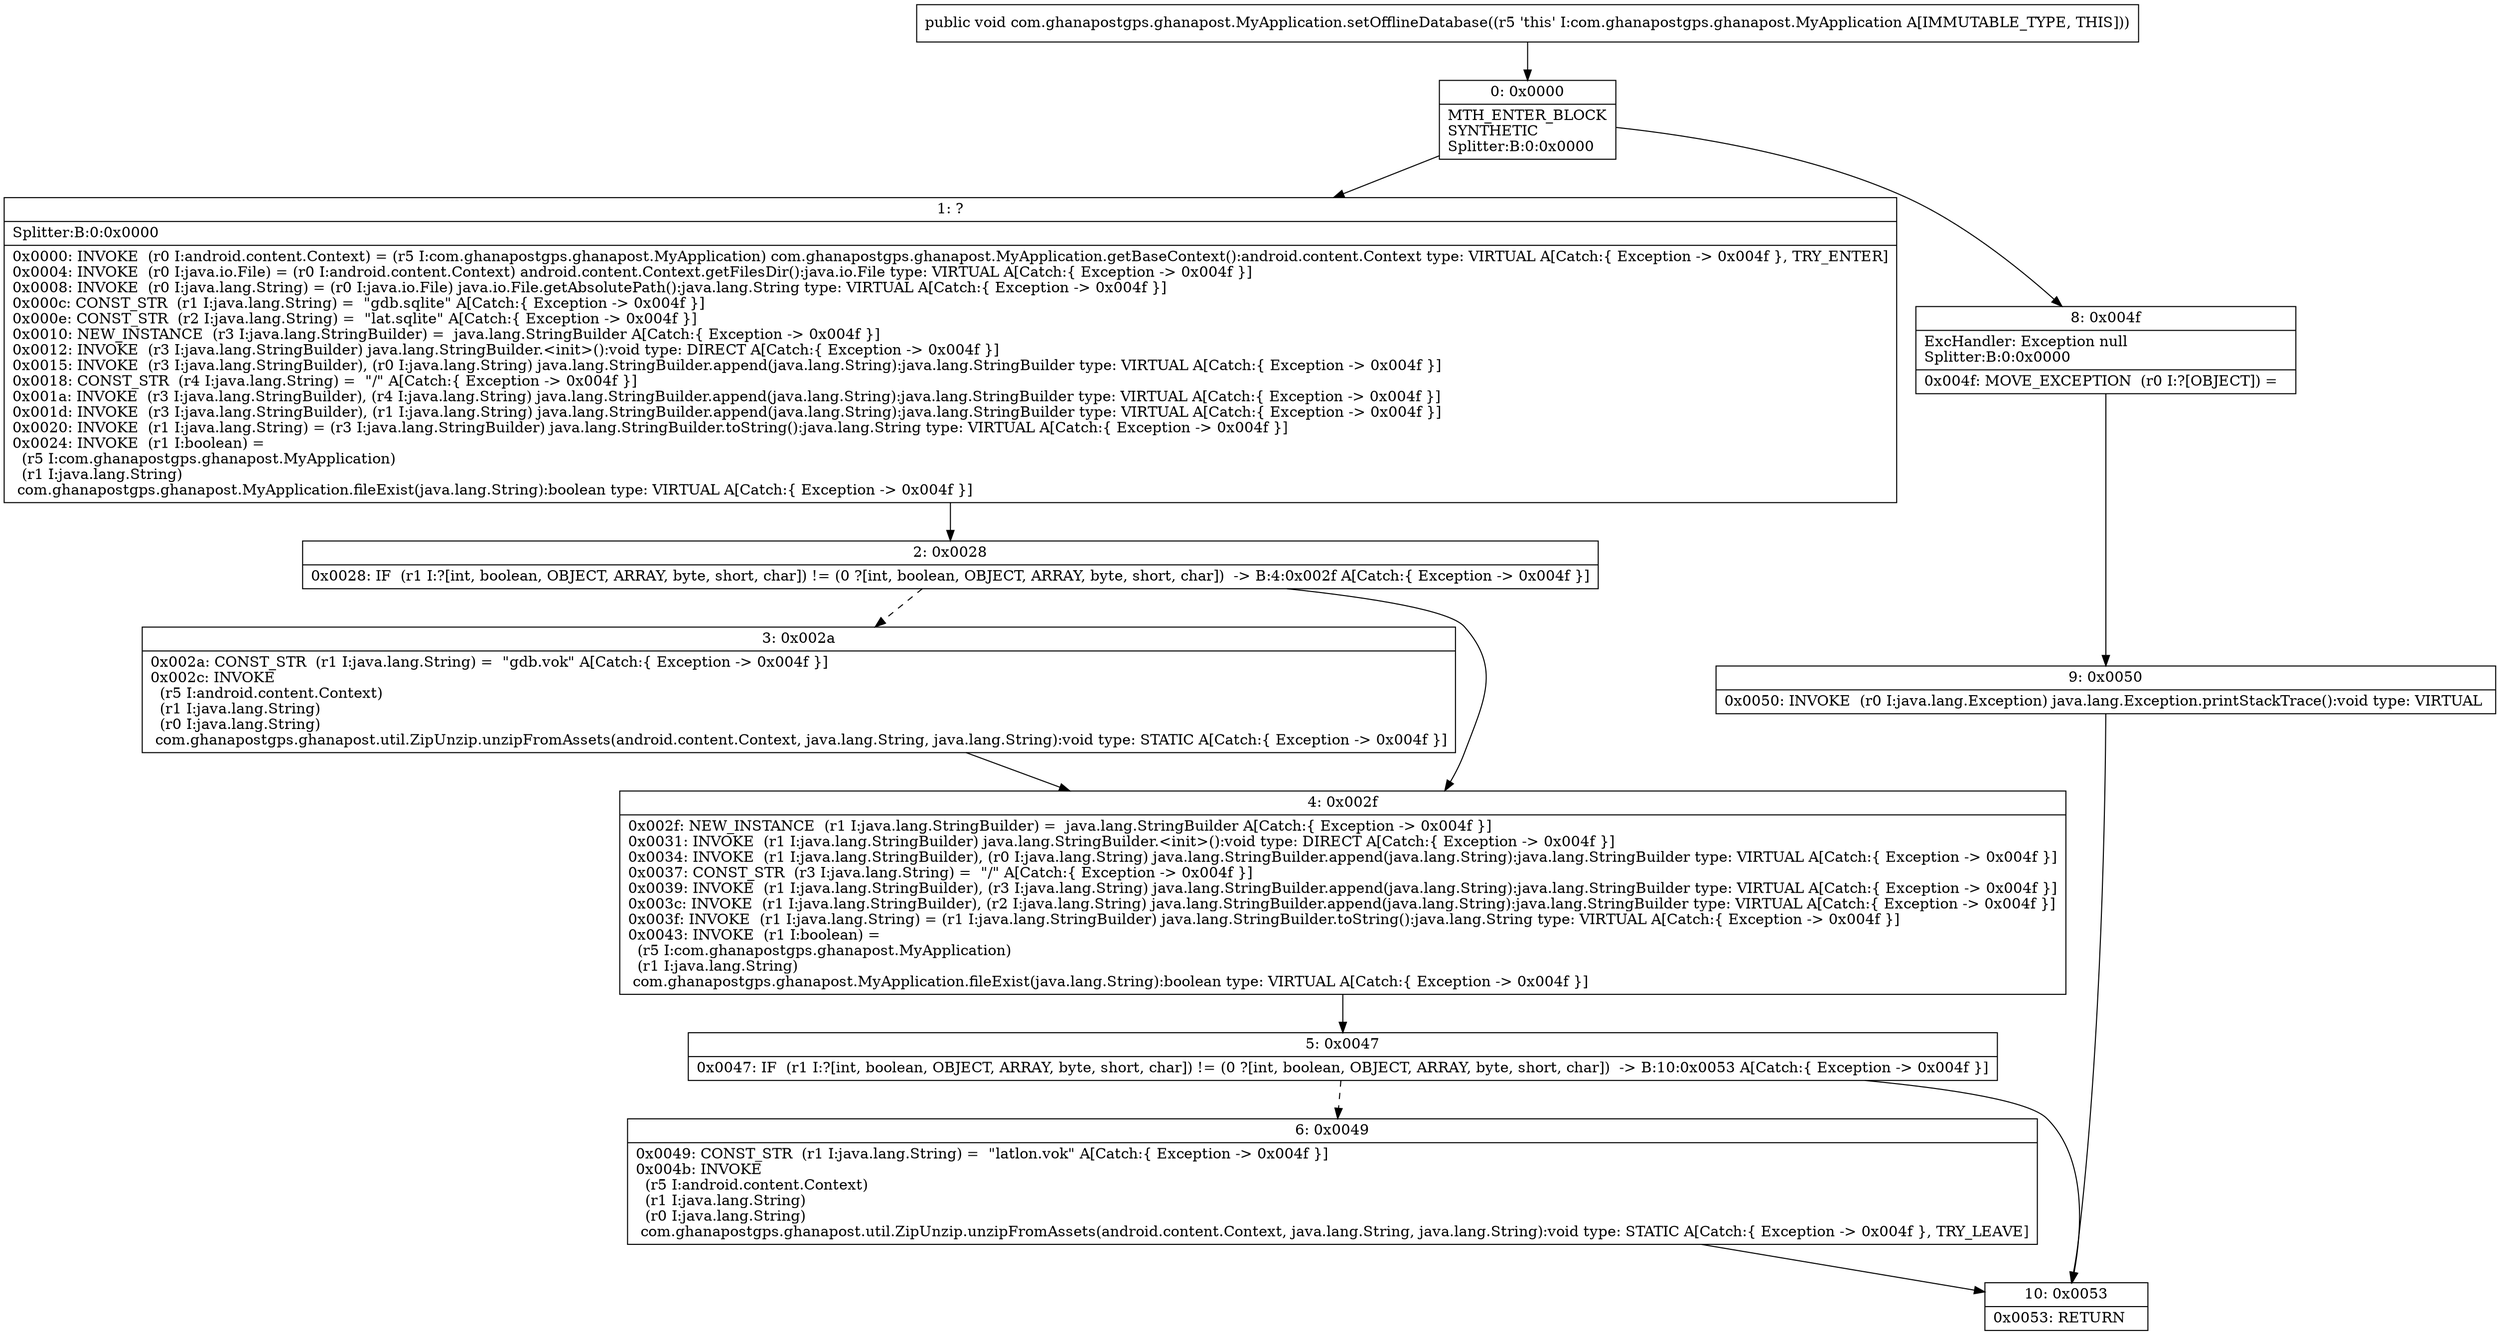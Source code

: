 digraph "CFG forcom.ghanapostgps.ghanapost.MyApplication.setOfflineDatabase()V" {
Node_0 [shape=record,label="{0\:\ 0x0000|MTH_ENTER_BLOCK\lSYNTHETIC\lSplitter:B:0:0x0000\l}"];
Node_1 [shape=record,label="{1\:\ ?|Splitter:B:0:0x0000\l|0x0000: INVOKE  (r0 I:android.content.Context) = (r5 I:com.ghanapostgps.ghanapost.MyApplication) com.ghanapostgps.ghanapost.MyApplication.getBaseContext():android.content.Context type: VIRTUAL A[Catch:\{ Exception \-\> 0x004f \}, TRY_ENTER]\l0x0004: INVOKE  (r0 I:java.io.File) = (r0 I:android.content.Context) android.content.Context.getFilesDir():java.io.File type: VIRTUAL A[Catch:\{ Exception \-\> 0x004f \}]\l0x0008: INVOKE  (r0 I:java.lang.String) = (r0 I:java.io.File) java.io.File.getAbsolutePath():java.lang.String type: VIRTUAL A[Catch:\{ Exception \-\> 0x004f \}]\l0x000c: CONST_STR  (r1 I:java.lang.String) =  \"gdb.sqlite\" A[Catch:\{ Exception \-\> 0x004f \}]\l0x000e: CONST_STR  (r2 I:java.lang.String) =  \"lat.sqlite\" A[Catch:\{ Exception \-\> 0x004f \}]\l0x0010: NEW_INSTANCE  (r3 I:java.lang.StringBuilder) =  java.lang.StringBuilder A[Catch:\{ Exception \-\> 0x004f \}]\l0x0012: INVOKE  (r3 I:java.lang.StringBuilder) java.lang.StringBuilder.\<init\>():void type: DIRECT A[Catch:\{ Exception \-\> 0x004f \}]\l0x0015: INVOKE  (r3 I:java.lang.StringBuilder), (r0 I:java.lang.String) java.lang.StringBuilder.append(java.lang.String):java.lang.StringBuilder type: VIRTUAL A[Catch:\{ Exception \-\> 0x004f \}]\l0x0018: CONST_STR  (r4 I:java.lang.String) =  \"\/\" A[Catch:\{ Exception \-\> 0x004f \}]\l0x001a: INVOKE  (r3 I:java.lang.StringBuilder), (r4 I:java.lang.String) java.lang.StringBuilder.append(java.lang.String):java.lang.StringBuilder type: VIRTUAL A[Catch:\{ Exception \-\> 0x004f \}]\l0x001d: INVOKE  (r3 I:java.lang.StringBuilder), (r1 I:java.lang.String) java.lang.StringBuilder.append(java.lang.String):java.lang.StringBuilder type: VIRTUAL A[Catch:\{ Exception \-\> 0x004f \}]\l0x0020: INVOKE  (r1 I:java.lang.String) = (r3 I:java.lang.StringBuilder) java.lang.StringBuilder.toString():java.lang.String type: VIRTUAL A[Catch:\{ Exception \-\> 0x004f \}]\l0x0024: INVOKE  (r1 I:boolean) = \l  (r5 I:com.ghanapostgps.ghanapost.MyApplication)\l  (r1 I:java.lang.String)\l com.ghanapostgps.ghanapost.MyApplication.fileExist(java.lang.String):boolean type: VIRTUAL A[Catch:\{ Exception \-\> 0x004f \}]\l}"];
Node_2 [shape=record,label="{2\:\ 0x0028|0x0028: IF  (r1 I:?[int, boolean, OBJECT, ARRAY, byte, short, char]) != (0 ?[int, boolean, OBJECT, ARRAY, byte, short, char])  \-\> B:4:0x002f A[Catch:\{ Exception \-\> 0x004f \}]\l}"];
Node_3 [shape=record,label="{3\:\ 0x002a|0x002a: CONST_STR  (r1 I:java.lang.String) =  \"gdb.vok\" A[Catch:\{ Exception \-\> 0x004f \}]\l0x002c: INVOKE  \l  (r5 I:android.content.Context)\l  (r1 I:java.lang.String)\l  (r0 I:java.lang.String)\l com.ghanapostgps.ghanapost.util.ZipUnzip.unzipFromAssets(android.content.Context, java.lang.String, java.lang.String):void type: STATIC A[Catch:\{ Exception \-\> 0x004f \}]\l}"];
Node_4 [shape=record,label="{4\:\ 0x002f|0x002f: NEW_INSTANCE  (r1 I:java.lang.StringBuilder) =  java.lang.StringBuilder A[Catch:\{ Exception \-\> 0x004f \}]\l0x0031: INVOKE  (r1 I:java.lang.StringBuilder) java.lang.StringBuilder.\<init\>():void type: DIRECT A[Catch:\{ Exception \-\> 0x004f \}]\l0x0034: INVOKE  (r1 I:java.lang.StringBuilder), (r0 I:java.lang.String) java.lang.StringBuilder.append(java.lang.String):java.lang.StringBuilder type: VIRTUAL A[Catch:\{ Exception \-\> 0x004f \}]\l0x0037: CONST_STR  (r3 I:java.lang.String) =  \"\/\" A[Catch:\{ Exception \-\> 0x004f \}]\l0x0039: INVOKE  (r1 I:java.lang.StringBuilder), (r3 I:java.lang.String) java.lang.StringBuilder.append(java.lang.String):java.lang.StringBuilder type: VIRTUAL A[Catch:\{ Exception \-\> 0x004f \}]\l0x003c: INVOKE  (r1 I:java.lang.StringBuilder), (r2 I:java.lang.String) java.lang.StringBuilder.append(java.lang.String):java.lang.StringBuilder type: VIRTUAL A[Catch:\{ Exception \-\> 0x004f \}]\l0x003f: INVOKE  (r1 I:java.lang.String) = (r1 I:java.lang.StringBuilder) java.lang.StringBuilder.toString():java.lang.String type: VIRTUAL A[Catch:\{ Exception \-\> 0x004f \}]\l0x0043: INVOKE  (r1 I:boolean) = \l  (r5 I:com.ghanapostgps.ghanapost.MyApplication)\l  (r1 I:java.lang.String)\l com.ghanapostgps.ghanapost.MyApplication.fileExist(java.lang.String):boolean type: VIRTUAL A[Catch:\{ Exception \-\> 0x004f \}]\l}"];
Node_5 [shape=record,label="{5\:\ 0x0047|0x0047: IF  (r1 I:?[int, boolean, OBJECT, ARRAY, byte, short, char]) != (0 ?[int, boolean, OBJECT, ARRAY, byte, short, char])  \-\> B:10:0x0053 A[Catch:\{ Exception \-\> 0x004f \}]\l}"];
Node_6 [shape=record,label="{6\:\ 0x0049|0x0049: CONST_STR  (r1 I:java.lang.String) =  \"latlon.vok\" A[Catch:\{ Exception \-\> 0x004f \}]\l0x004b: INVOKE  \l  (r5 I:android.content.Context)\l  (r1 I:java.lang.String)\l  (r0 I:java.lang.String)\l com.ghanapostgps.ghanapost.util.ZipUnzip.unzipFromAssets(android.content.Context, java.lang.String, java.lang.String):void type: STATIC A[Catch:\{ Exception \-\> 0x004f \}, TRY_LEAVE]\l}"];
Node_8 [shape=record,label="{8\:\ 0x004f|ExcHandler: Exception null\lSplitter:B:0:0x0000\l|0x004f: MOVE_EXCEPTION  (r0 I:?[OBJECT]) =  \l}"];
Node_9 [shape=record,label="{9\:\ 0x0050|0x0050: INVOKE  (r0 I:java.lang.Exception) java.lang.Exception.printStackTrace():void type: VIRTUAL \l}"];
Node_10 [shape=record,label="{10\:\ 0x0053|0x0053: RETURN   \l}"];
MethodNode[shape=record,label="{public void com.ghanapostgps.ghanapost.MyApplication.setOfflineDatabase((r5 'this' I:com.ghanapostgps.ghanapost.MyApplication A[IMMUTABLE_TYPE, THIS])) }"];
MethodNode -> Node_0;
Node_0 -> Node_1;
Node_0 -> Node_8;
Node_1 -> Node_2;
Node_2 -> Node_3[style=dashed];
Node_2 -> Node_4;
Node_3 -> Node_4;
Node_4 -> Node_5;
Node_5 -> Node_6[style=dashed];
Node_5 -> Node_10;
Node_6 -> Node_10;
Node_8 -> Node_9;
Node_9 -> Node_10;
}

